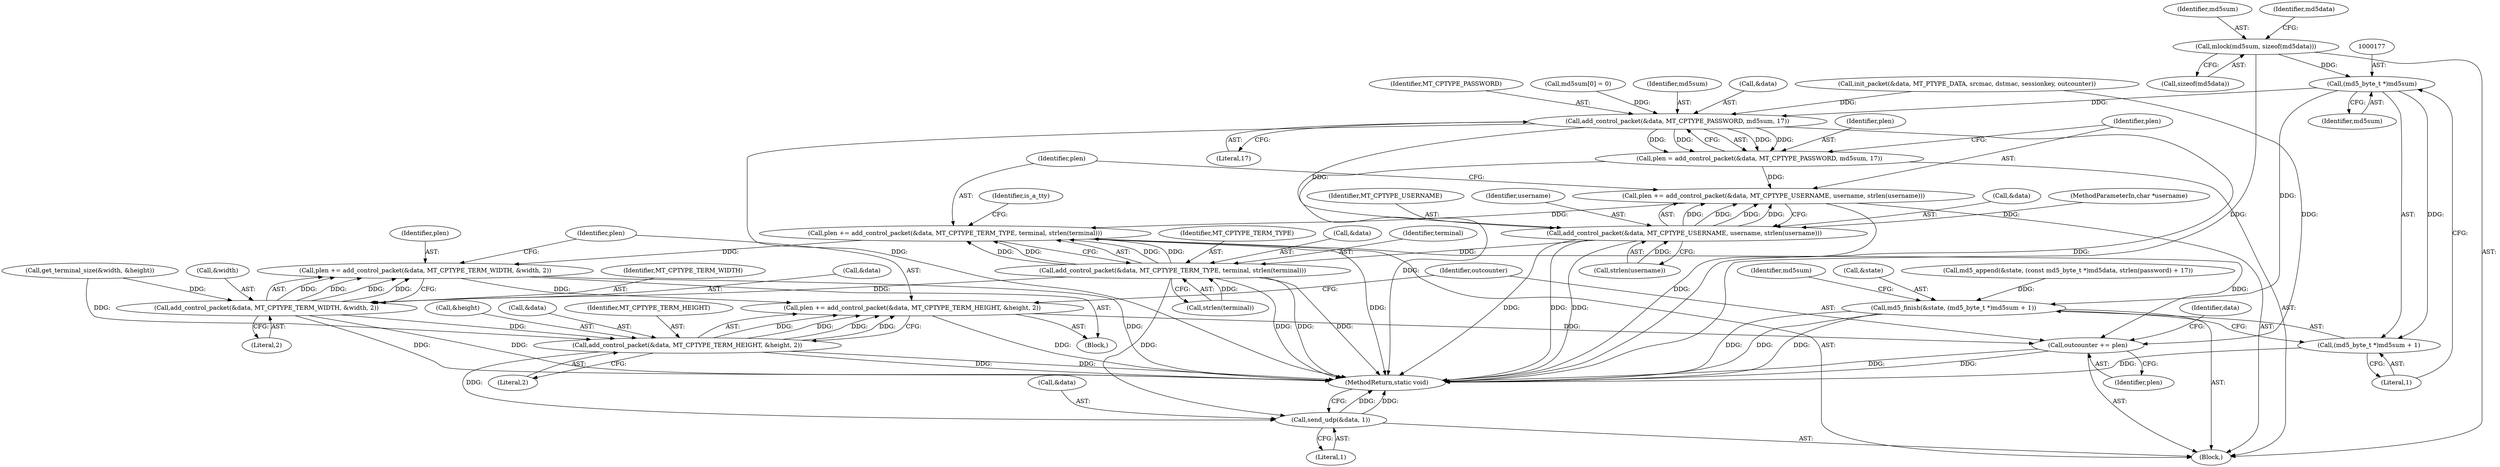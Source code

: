 digraph "0_MAC-Telnet_b69d11727d4f0f8cf719c79e3fb700f55ca03e9a_0@API" {
"1000130" [label="(Call,mlock(md5sum, sizeof(md5data)))"];
"1000176" [label="(Call,(md5_byte_t *)md5sum)"];
"1000172" [label="(Call,md5_finish(&state, (md5_byte_t *)md5sum + 1))"];
"1000175" [label="(Call,(md5_byte_t *)md5sum + 1)"];
"1000195" [label="(Call,add_control_packet(&data, MT_CPTYPE_PASSWORD, md5sum, 17))"];
"1000193" [label="(Call,plen = add_control_packet(&data, MT_CPTYPE_PASSWORD, md5sum, 17))"];
"1000201" [label="(Call,plen += add_control_packet(&data, MT_CPTYPE_USERNAME, username, strlen(username)))"];
"1000210" [label="(Call,plen += add_control_packet(&data, MT_CPTYPE_TERM_TYPE, terminal, strlen(terminal)))"];
"1000239" [label="(Call,plen += add_control_packet(&data, MT_CPTYPE_TERM_WIDTH, &width, 2))"];
"1000248" [label="(Call,plen += add_control_packet(&data, MT_CPTYPE_TERM_HEIGHT, &height, 2))"];
"1000257" [label="(Call,outcounter += plen)"];
"1000203" [label="(Call,add_control_packet(&data, MT_CPTYPE_USERNAME, username, strlen(username)))"];
"1000212" [label="(Call,add_control_packet(&data, MT_CPTYPE_TERM_TYPE, terminal, strlen(terminal)))"];
"1000241" [label="(Call,add_control_packet(&data, MT_CPTYPE_TERM_WIDTH, &width, 2))"];
"1000250" [label="(Call,add_control_packet(&data, MT_CPTYPE_TERM_HEIGHT, &height, 2))"];
"1000260" [label="(Call,send_udp(&data, 1))"];
"1000210" [label="(Call,plen += add_control_packet(&data, MT_CPTYPE_TERM_TYPE, terminal, strlen(terminal)))"];
"1000208" [label="(Call,strlen(username))"];
"1000200" [label="(Literal,17)"];
"1000201" [label="(Call,plen += add_control_packet(&data, MT_CPTYPE_USERNAME, username, strlen(username)))"];
"1000242" [label="(Call,&data)"];
"1000185" [label="(Call,init_packet(&data, MT_PTYPE_DATA, srcmac, dstmac, sessionkey, outcounter))"];
"1000179" [label="(Literal,1)"];
"1000230" [label="(Block,)"];
"1000105" [label="(MethodParameterIn,char *username)"];
"1000249" [label="(Identifier,plen)"];
"1000251" [label="(Call,&data)"];
"1000178" [label="(Identifier,md5sum)"];
"1000131" [label="(Identifier,md5sum)"];
"1000264" [label="(MethodReturn,static void)"];
"1000107" [label="(Block,)"];
"1000213" [label="(Call,&data)"];
"1000244" [label="(Identifier,MT_CPTYPE_TERM_WIDTH)"];
"1000223" [label="(Call,get_terminal_size(&width, &height))"];
"1000256" [label="(Literal,2)"];
"1000261" [label="(Call,&data)"];
"1000206" [label="(Identifier,MT_CPTYPE_USERNAME)"];
"1000207" [label="(Identifier,username)"];
"1000180" [label="(Call,md5sum[0] = 0)"];
"1000204" [label="(Call,&data)"];
"1000258" [label="(Identifier,outcounter)"];
"1000216" [label="(Identifier,terminal)"];
"1000199" [label="(Identifier,md5sum)"];
"1000202" [label="(Identifier,plen)"];
"1000130" [label="(Call,mlock(md5sum, sizeof(md5data)))"];
"1000176" [label="(Call,(md5_byte_t *)md5sum)"];
"1000248" [label="(Call,plen += add_control_packet(&data, MT_CPTYPE_TERM_HEIGHT, &height, 2))"];
"1000172" [label="(Call,md5_finish(&state, (md5_byte_t *)md5sum + 1))"];
"1000162" [label="(Call,md5_append(&state, (const md5_byte_t *)md5data, strlen(password) + 17))"];
"1000260" [label="(Call,send_udp(&data, 1))"];
"1000221" [label="(Identifier,is_a_tty)"];
"1000203" [label="(Call,add_control_packet(&data, MT_CPTYPE_USERNAME, username, strlen(username)))"];
"1000253" [label="(Identifier,MT_CPTYPE_TERM_HEIGHT)"];
"1000193" [label="(Call,plen = add_control_packet(&data, MT_CPTYPE_PASSWORD, md5sum, 17))"];
"1000254" [label="(Call,&height)"];
"1000241" [label="(Call,add_control_packet(&data, MT_CPTYPE_TERM_WIDTH, &width, 2))"];
"1000211" [label="(Identifier,plen)"];
"1000215" [label="(Identifier,MT_CPTYPE_TERM_TYPE)"];
"1000240" [label="(Identifier,plen)"];
"1000196" [label="(Call,&data)"];
"1000212" [label="(Call,add_control_packet(&data, MT_CPTYPE_TERM_TYPE, terminal, strlen(terminal)))"];
"1000262" [label="(Identifier,data)"];
"1000247" [label="(Literal,2)"];
"1000245" [label="(Call,&width)"];
"1000173" [label="(Call,&state)"];
"1000263" [label="(Literal,1)"];
"1000195" [label="(Call,add_control_packet(&data, MT_CPTYPE_PASSWORD, md5sum, 17))"];
"1000175" [label="(Call,(md5_byte_t *)md5sum + 1)"];
"1000132" [label="(Call,sizeof(md5data))"];
"1000198" [label="(Identifier,MT_CPTYPE_PASSWORD)"];
"1000194" [label="(Identifier,plen)"];
"1000257" [label="(Call,outcounter += plen)"];
"1000259" [label="(Identifier,plen)"];
"1000217" [label="(Call,strlen(terminal))"];
"1000239" [label="(Call,plen += add_control_packet(&data, MT_CPTYPE_TERM_WIDTH, &width, 2))"];
"1000250" [label="(Call,add_control_packet(&data, MT_CPTYPE_TERM_HEIGHT, &height, 2))"];
"1000136" [label="(Identifier,md5data)"];
"1000182" [label="(Identifier,md5sum)"];
"1000130" -> "1000107"  [label="AST: "];
"1000130" -> "1000132"  [label="CFG: "];
"1000131" -> "1000130"  [label="AST: "];
"1000132" -> "1000130"  [label="AST: "];
"1000136" -> "1000130"  [label="CFG: "];
"1000130" -> "1000264"  [label="DDG: "];
"1000130" -> "1000176"  [label="DDG: "];
"1000176" -> "1000175"  [label="AST: "];
"1000176" -> "1000178"  [label="CFG: "];
"1000177" -> "1000176"  [label="AST: "];
"1000178" -> "1000176"  [label="AST: "];
"1000179" -> "1000176"  [label="CFG: "];
"1000176" -> "1000172"  [label="DDG: "];
"1000176" -> "1000175"  [label="DDG: "];
"1000176" -> "1000195"  [label="DDG: "];
"1000172" -> "1000107"  [label="AST: "];
"1000172" -> "1000175"  [label="CFG: "];
"1000173" -> "1000172"  [label="AST: "];
"1000175" -> "1000172"  [label="AST: "];
"1000182" -> "1000172"  [label="CFG: "];
"1000172" -> "1000264"  [label="DDG: "];
"1000172" -> "1000264"  [label="DDG: "];
"1000172" -> "1000264"  [label="DDG: "];
"1000162" -> "1000172"  [label="DDG: "];
"1000175" -> "1000179"  [label="CFG: "];
"1000179" -> "1000175"  [label="AST: "];
"1000175" -> "1000264"  [label="DDG: "];
"1000195" -> "1000193"  [label="AST: "];
"1000195" -> "1000200"  [label="CFG: "];
"1000196" -> "1000195"  [label="AST: "];
"1000198" -> "1000195"  [label="AST: "];
"1000199" -> "1000195"  [label="AST: "];
"1000200" -> "1000195"  [label="AST: "];
"1000193" -> "1000195"  [label="CFG: "];
"1000195" -> "1000264"  [label="DDG: "];
"1000195" -> "1000264"  [label="DDG: "];
"1000195" -> "1000193"  [label="DDG: "];
"1000195" -> "1000193"  [label="DDG: "];
"1000195" -> "1000193"  [label="DDG: "];
"1000195" -> "1000193"  [label="DDG: "];
"1000185" -> "1000195"  [label="DDG: "];
"1000180" -> "1000195"  [label="DDG: "];
"1000195" -> "1000203"  [label="DDG: "];
"1000193" -> "1000107"  [label="AST: "];
"1000194" -> "1000193"  [label="AST: "];
"1000202" -> "1000193"  [label="CFG: "];
"1000193" -> "1000264"  [label="DDG: "];
"1000193" -> "1000201"  [label="DDG: "];
"1000201" -> "1000107"  [label="AST: "];
"1000201" -> "1000203"  [label="CFG: "];
"1000202" -> "1000201"  [label="AST: "];
"1000203" -> "1000201"  [label="AST: "];
"1000211" -> "1000201"  [label="CFG: "];
"1000201" -> "1000264"  [label="DDG: "];
"1000203" -> "1000201"  [label="DDG: "];
"1000203" -> "1000201"  [label="DDG: "];
"1000203" -> "1000201"  [label="DDG: "];
"1000203" -> "1000201"  [label="DDG: "];
"1000201" -> "1000210"  [label="DDG: "];
"1000210" -> "1000107"  [label="AST: "];
"1000210" -> "1000212"  [label="CFG: "];
"1000211" -> "1000210"  [label="AST: "];
"1000212" -> "1000210"  [label="AST: "];
"1000221" -> "1000210"  [label="CFG: "];
"1000210" -> "1000264"  [label="DDG: "];
"1000212" -> "1000210"  [label="DDG: "];
"1000212" -> "1000210"  [label="DDG: "];
"1000212" -> "1000210"  [label="DDG: "];
"1000212" -> "1000210"  [label="DDG: "];
"1000210" -> "1000239"  [label="DDG: "];
"1000210" -> "1000257"  [label="DDG: "];
"1000239" -> "1000230"  [label="AST: "];
"1000239" -> "1000241"  [label="CFG: "];
"1000240" -> "1000239"  [label="AST: "];
"1000241" -> "1000239"  [label="AST: "];
"1000249" -> "1000239"  [label="CFG: "];
"1000239" -> "1000264"  [label="DDG: "];
"1000241" -> "1000239"  [label="DDG: "];
"1000241" -> "1000239"  [label="DDG: "];
"1000241" -> "1000239"  [label="DDG: "];
"1000241" -> "1000239"  [label="DDG: "];
"1000239" -> "1000248"  [label="DDG: "];
"1000248" -> "1000230"  [label="AST: "];
"1000248" -> "1000250"  [label="CFG: "];
"1000249" -> "1000248"  [label="AST: "];
"1000250" -> "1000248"  [label="AST: "];
"1000258" -> "1000248"  [label="CFG: "];
"1000248" -> "1000264"  [label="DDG: "];
"1000250" -> "1000248"  [label="DDG: "];
"1000250" -> "1000248"  [label="DDG: "];
"1000250" -> "1000248"  [label="DDG: "];
"1000250" -> "1000248"  [label="DDG: "];
"1000248" -> "1000257"  [label="DDG: "];
"1000257" -> "1000107"  [label="AST: "];
"1000257" -> "1000259"  [label="CFG: "];
"1000258" -> "1000257"  [label="AST: "];
"1000259" -> "1000257"  [label="AST: "];
"1000262" -> "1000257"  [label="CFG: "];
"1000257" -> "1000264"  [label="DDG: "];
"1000257" -> "1000264"  [label="DDG: "];
"1000185" -> "1000257"  [label="DDG: "];
"1000203" -> "1000208"  [label="CFG: "];
"1000204" -> "1000203"  [label="AST: "];
"1000206" -> "1000203"  [label="AST: "];
"1000207" -> "1000203"  [label="AST: "];
"1000208" -> "1000203"  [label="AST: "];
"1000203" -> "1000264"  [label="DDG: "];
"1000203" -> "1000264"  [label="DDG: "];
"1000203" -> "1000264"  [label="DDG: "];
"1000208" -> "1000203"  [label="DDG: "];
"1000105" -> "1000203"  [label="DDG: "];
"1000203" -> "1000212"  [label="DDG: "];
"1000212" -> "1000217"  [label="CFG: "];
"1000213" -> "1000212"  [label="AST: "];
"1000215" -> "1000212"  [label="AST: "];
"1000216" -> "1000212"  [label="AST: "];
"1000217" -> "1000212"  [label="AST: "];
"1000212" -> "1000264"  [label="DDG: "];
"1000212" -> "1000264"  [label="DDG: "];
"1000212" -> "1000264"  [label="DDG: "];
"1000217" -> "1000212"  [label="DDG: "];
"1000212" -> "1000241"  [label="DDG: "];
"1000212" -> "1000260"  [label="DDG: "];
"1000241" -> "1000247"  [label="CFG: "];
"1000242" -> "1000241"  [label="AST: "];
"1000244" -> "1000241"  [label="AST: "];
"1000245" -> "1000241"  [label="AST: "];
"1000247" -> "1000241"  [label="AST: "];
"1000241" -> "1000264"  [label="DDG: "];
"1000241" -> "1000264"  [label="DDG: "];
"1000223" -> "1000241"  [label="DDG: "];
"1000241" -> "1000250"  [label="DDG: "];
"1000250" -> "1000256"  [label="CFG: "];
"1000251" -> "1000250"  [label="AST: "];
"1000253" -> "1000250"  [label="AST: "];
"1000254" -> "1000250"  [label="AST: "];
"1000256" -> "1000250"  [label="AST: "];
"1000250" -> "1000264"  [label="DDG: "];
"1000250" -> "1000264"  [label="DDG: "];
"1000223" -> "1000250"  [label="DDG: "];
"1000250" -> "1000260"  [label="DDG: "];
"1000260" -> "1000107"  [label="AST: "];
"1000260" -> "1000263"  [label="CFG: "];
"1000261" -> "1000260"  [label="AST: "];
"1000263" -> "1000260"  [label="AST: "];
"1000264" -> "1000260"  [label="CFG: "];
"1000260" -> "1000264"  [label="DDG: "];
"1000260" -> "1000264"  [label="DDG: "];
}
